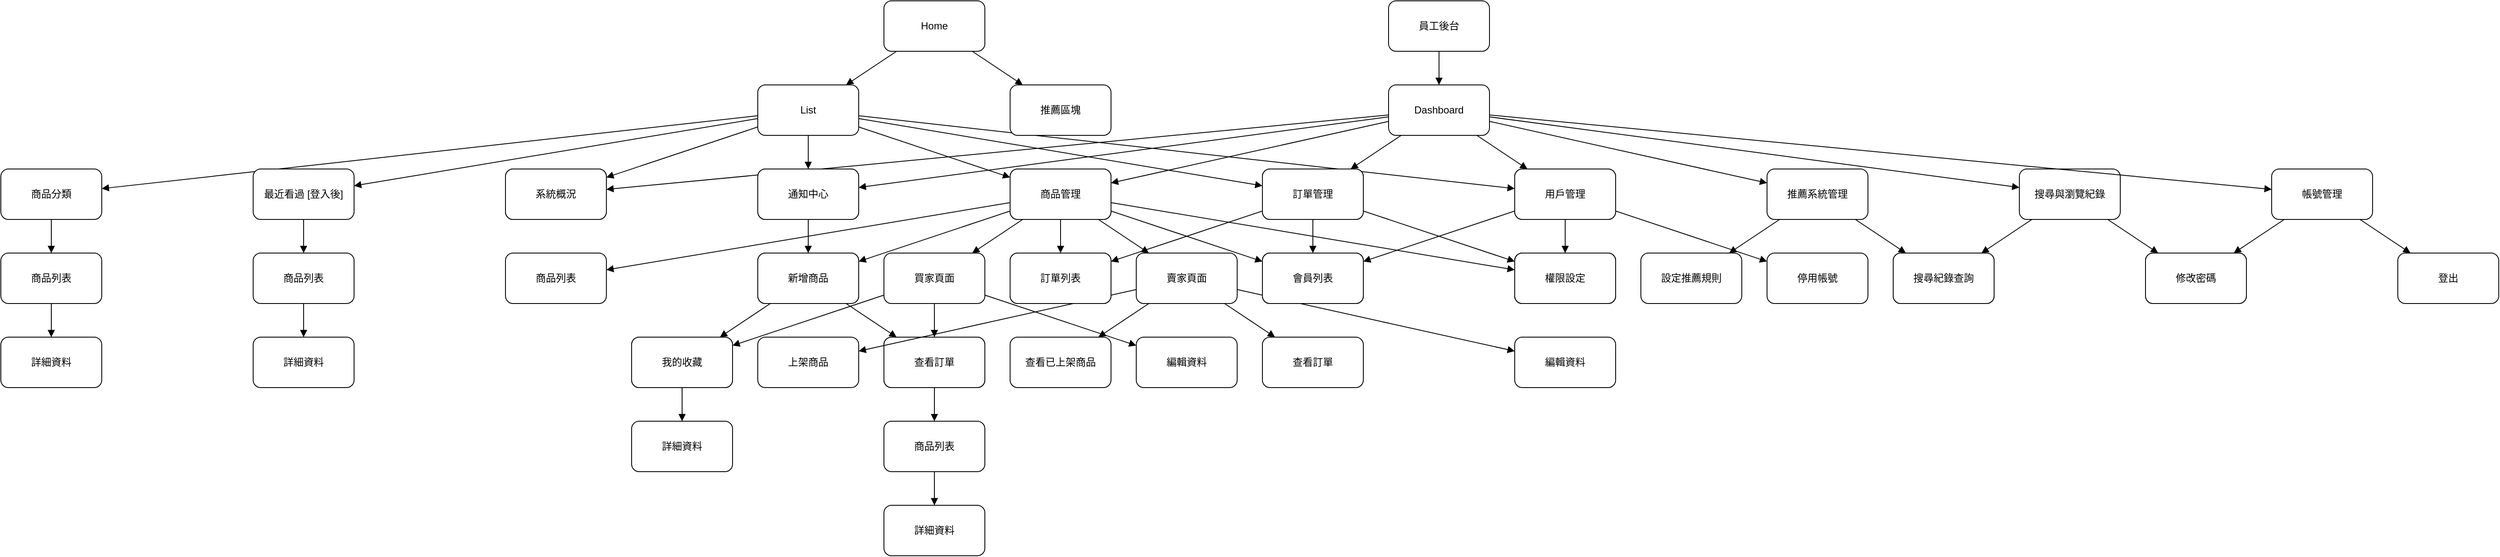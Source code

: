 <?xml version='1.0' encoding='utf-8'?>
<mxfile><diagram name="Site Map"><mxGraphModel><root><mxCell id="0" /><mxCell id="1" parent="0" /><mxCell id="3d206397-f875-4cd2-853f-6b91e66edfc9" value="Home" style="shape=rectangle;whiteSpace=wrap;html=1;rounded=1;" vertex="1" parent="1"><mxGeometry x="200" y="20" width="120" height="60" as="geometry" /></mxCell><mxCell id="9b87bd51-5d8d-45e2-9bb9-7e9aad1632ec" value="List" style="shape=rectangle;whiteSpace=wrap;html=1;rounded=1;" vertex="1" parent="1"><mxGeometry x="50" y="120" width="120" height="60" as="geometry" /></mxCell><mxCell id="5e987f69-d42d-4559-a064-7e2015666d52" edge="1" parent="1" source="3d206397-f875-4cd2-853f-6b91e66edfc9" target="9b87bd51-5d8d-45e2-9bb9-7e9aad1632ec" style="endArrow=block;"><mxGeometry relative="1" as="geometry" /></mxCell><mxCell id="6be72b25-7601-446b-b77f-d474eb9ffddd" value="商品分類" style="shape=rectangle;whiteSpace=wrap;html=1;rounded=1;" vertex="1" parent="1"><mxGeometry x="-850" y="220" width="120" height="60" as="geometry" /></mxCell><mxCell id="32380009-0530-4a8d-a0f8-6856306b8498" edge="1" parent="1" source="9b87bd51-5d8d-45e2-9bb9-7e9aad1632ec" target="6be72b25-7601-446b-b77f-d474eb9ffddd" style="endArrow=block;"><mxGeometry relative="1" as="geometry" /></mxCell><mxCell id="2dd4bce2-4673-427a-bd05-1d35ff444928" value="商品列表" style="shape=rectangle;whiteSpace=wrap;html=1;rounded=1;" vertex="1" parent="1"><mxGeometry x="-850" y="320" width="120" height="60" as="geometry" /></mxCell><mxCell id="aa29e505-e4ea-400b-92b3-e2014f8f5afd" edge="1" parent="1" source="6be72b25-7601-446b-b77f-d474eb9ffddd" target="2dd4bce2-4673-427a-bd05-1d35ff444928" style="endArrow=block;"><mxGeometry relative="1" as="geometry" /></mxCell><mxCell id="6d711754-1615-4f47-bc4b-d39d25c7d154" value="詳細資料" style="shape=rectangle;whiteSpace=wrap;html=1;rounded=1;" vertex="1" parent="1"><mxGeometry x="-850" y="420" width="120" height="60" as="geometry" /></mxCell><mxCell id="25039639-20cc-4896-a4c1-713e777b09f9" edge="1" parent="1" source="2dd4bce2-4673-427a-bd05-1d35ff444928" target="6d711754-1615-4f47-bc4b-d39d25c7d154" style="endArrow=block;"><mxGeometry relative="1" as="geometry" /></mxCell><mxCell id="4833872e-d32c-45c1-acb6-84e7abd0d59d" value="最近看過 [登入後]" style="shape=rectangle;whiteSpace=wrap;html=1;rounded=1;" vertex="1" parent="1"><mxGeometry x="-550" y="220" width="120" height="60" as="geometry" /></mxCell><mxCell id="ca98bead-3cfe-4b36-826a-489367f0cc65" edge="1" parent="1" source="9b87bd51-5d8d-45e2-9bb9-7e9aad1632ec" target="4833872e-d32c-45c1-acb6-84e7abd0d59d" style="endArrow=block;"><mxGeometry relative="1" as="geometry" /></mxCell><mxCell id="a826db84-c821-4bb6-8714-ebd036ec13da" value="商品列表" style="shape=rectangle;whiteSpace=wrap;html=1;rounded=1;" vertex="1" parent="1"><mxGeometry x="-550" y="320" width="120" height="60" as="geometry" /></mxCell><mxCell id="53828442-9502-4891-a86f-b779f98d1de6" edge="1" parent="1" source="4833872e-d32c-45c1-acb6-84e7abd0d59d" target="a826db84-c821-4bb6-8714-ebd036ec13da" style="endArrow=block;"><mxGeometry relative="1" as="geometry" /></mxCell><mxCell id="0db76928-cbaf-4651-befd-98cf4dac84bf" value="詳細資料" style="shape=rectangle;whiteSpace=wrap;html=1;rounded=1;" vertex="1" parent="1"><mxGeometry x="-550" y="420" width="120" height="60" as="geometry" /></mxCell><mxCell id="077dbed3-d3d9-49d1-8818-0df864dad190" edge="1" parent="1" source="a826db84-c821-4bb6-8714-ebd036ec13da" target="0db76928-cbaf-4651-befd-98cf4dac84bf" style="endArrow=block;"><mxGeometry relative="1" as="geometry" /></mxCell><mxCell id="038a54f9-8a1c-4fca-b4c6-6396449ef772" value="購物車 [登入後]" style="shape=rectangle;whiteSpace=wrap;html=1;rounded=1;" vertex="1" parent="1"><mxGeometry x="-250" y="220" width="120" height="60" as="geometry" /></mxCell><mxCell id="14e41635-7c10-41ce-90ac-b6c8baa59f34" edge="1" parent="1" source="9b87bd51-5d8d-45e2-9bb9-7e9aad1632ec" target="038a54f9-8a1c-4fca-b4c6-6396449ef772" style="endArrow=block;"><mxGeometry relative="1" as="geometry" /></mxCell><mxCell id="befed8cc-e13d-4207-a8e3-3f2897385ee0" value="Search" style="shape=rectangle;whiteSpace=wrap;html=1;rounded=1;" vertex="1" parent="1"><mxGeometry x="50" y="220" width="120" height="60" as="geometry" /></mxCell><mxCell id="9993aafb-3ec0-41b1-88ea-630bb58a7bae" edge="1" parent="1" source="9b87bd51-5d8d-45e2-9bb9-7e9aad1632ec" target="befed8cc-e13d-4207-a8e3-3f2897385ee0" style="endArrow=block;"><mxGeometry relative="1" as="geometry" /></mxCell><mxCell id="acffc775-44de-444e-8808-4b8f7fea5102" value="搜尋結果" style="shape=rectangle;whiteSpace=wrap;html=1;rounded=1;" vertex="1" parent="1"><mxGeometry x="50" y="320" width="120" height="60" as="geometry" /></mxCell><mxCell id="65dc237b-5331-44a8-a74f-fb801c829e69" edge="1" parent="1" source="befed8cc-e13d-4207-a8e3-3f2897385ee0" target="acffc775-44de-444e-8808-4b8f7fea5102" style="endArrow=block;"><mxGeometry relative="1" as="geometry" /></mxCell><mxCell id="1c8d8319-ab8a-4706-b6fb-e41a9805fd02" value="商品列表" style="shape=rectangle;whiteSpace=wrap;html=1;rounded=1;" vertex="1" parent="1"><mxGeometry x="-100" y="420" width="120" height="60" as="geometry" /></mxCell><mxCell id="07496f92-ae16-4abe-b36f-b091ba226e24" edge="1" parent="1" source="acffc775-44de-444e-8808-4b8f7fea5102" target="1c8d8319-ab8a-4706-b6fb-e41a9805fd02" style="endArrow=block;"><mxGeometry relative="1" as="geometry" /></mxCell><mxCell id="6447628d-7d85-4e35-816f-d10ce4d09372" value="詳細資料" style="shape=rectangle;whiteSpace=wrap;html=1;rounded=1;" vertex="1" parent="1"><mxGeometry x="-100" y="520" width="120" height="60" as="geometry" /></mxCell><mxCell id="79bb1104-dd55-4bb6-9dd6-9ced4f995e73" edge="1" parent="1" source="1c8d8319-ab8a-4706-b6fb-e41a9805fd02" target="6447628d-7d85-4e35-816f-d10ce4d09372" style="endArrow=block;"><mxGeometry relative="1" as="geometry" /></mxCell><mxCell id="3dba5f44-ba78-4e34-b6cf-d003022b6106" value="篩選功能" style="shape=rectangle;whiteSpace=wrap;html=1;rounded=1;" vertex="1" parent="1"><mxGeometry x="200" y="420" width="120" height="60" as="geometry" /></mxCell><mxCell id="7da13d7c-46b7-4e4d-b46f-883cef8a8f8f" edge="1" parent="1" source="acffc775-44de-444e-8808-4b8f7fea5102" target="3dba5f44-ba78-4e34-b6cf-d003022b6106" style="endArrow=block;"><mxGeometry relative="1" as="geometry" /></mxCell><mxCell id="df7d2809-d695-4fa4-967a-966fd5757b1d" value="商品列表" style="shape=rectangle;whiteSpace=wrap;html=1;rounded=1;" vertex="1" parent="1"><mxGeometry x="200" y="520" width="120" height="60" as="geometry" /></mxCell><mxCell id="660496da-a5e5-462d-b6a3-924927297418" edge="1" parent="1" source="3dba5f44-ba78-4e34-b6cf-d003022b6106" target="df7d2809-d695-4fa4-967a-966fd5757b1d" style="endArrow=block;"><mxGeometry relative="1" as="geometry" /></mxCell><mxCell id="5b5af405-b583-411a-bdcf-1f7a4388f20f" value="詳細資料" style="shape=rectangle;whiteSpace=wrap;html=1;rounded=1;" vertex="1" parent="1"><mxGeometry x="200" y="620" width="120" height="60" as="geometry" /></mxCell><mxCell id="33752482-97d0-4222-9787-5030b2446e6a" edge="1" parent="1" source="df7d2809-d695-4fa4-967a-966fd5757b1d" target="5b5af405-b583-411a-bdcf-1f7a4388f20f" style="endArrow=block;"><mxGeometry relative="1" as="geometry" /></mxCell><mxCell id="f0fe457f-cf46-40c2-9d04-39c1425ee2fb" value="會員中心 [登入後]" style="shape=rectangle;whiteSpace=wrap;html=1;rounded=1;" vertex="1" parent="1"><mxGeometry x="350" y="220" width="120" height="60" as="geometry" /></mxCell><mxCell id="e971e5c2-29c8-42c5-978a-8b3752120db1" edge="1" parent="1" source="9b87bd51-5d8d-45e2-9bb9-7e9aad1632ec" target="f0fe457f-cf46-40c2-9d04-39c1425ee2fb" style="endArrow=block;"><mxGeometry relative="1" as="geometry" /></mxCell><mxCell id="43bc855a-25ca-431a-93c1-f14444e7c2ab" value="買家頁面" style="shape=rectangle;whiteSpace=wrap;html=1;rounded=1;" vertex="1" parent="1"><mxGeometry x="200" y="320" width="120" height="60" as="geometry" /></mxCell><mxCell id="de8495af-bc72-4b8d-9e9d-814b8fc6c70c" edge="1" parent="1" source="f0fe457f-cf46-40c2-9d04-39c1425ee2fb" target="43bc855a-25ca-431a-93c1-f14444e7c2ab" style="endArrow=block;"><mxGeometry relative="1" as="geometry" /></mxCell><mxCell id="027f1f83-a0e8-4ade-85c1-5050c4e70872" value="我的收藏" style="shape=rectangle;whiteSpace=wrap;html=1;rounded=1;" vertex="1" parent="1"><mxGeometry x="-100" y="420" width="120" height="60" as="geometry" /></mxCell><mxCell id="32fef1e7-10f5-4d20-a3cf-1a3b6bf42045" edge="1" parent="1" source="43bc855a-25ca-431a-93c1-f14444e7c2ab" target="027f1f83-a0e8-4ade-85c1-5050c4e70872" style="endArrow=block;"><mxGeometry relative="1" as="geometry" /></mxCell><mxCell id="e67300ad-31dd-415b-a51e-83897113f565" value="查看訂單" style="shape=rectangle;whiteSpace=wrap;html=1;rounded=1;" vertex="1" parent="1"><mxGeometry x="200" y="420" width="120" height="60" as="geometry" /></mxCell><mxCell id="b2ea5499-9517-4856-9d1a-5133d83b3685" edge="1" parent="1" source="43bc855a-25ca-431a-93c1-f14444e7c2ab" target="e67300ad-31dd-415b-a51e-83897113f565" style="endArrow=block;"><mxGeometry relative="1" as="geometry" /></mxCell><mxCell id="853fac78-feb7-4fd9-b737-443ef991a92a" value="編輯資料" style="shape=rectangle;whiteSpace=wrap;html=1;rounded=1;" vertex="1" parent="1"><mxGeometry x="500" y="420" width="120" height="60" as="geometry" /></mxCell><mxCell id="88750193-f82a-4d62-9ec2-89a1e9a7217d" edge="1" parent="1" source="43bc855a-25ca-431a-93c1-f14444e7c2ab" target="853fac78-feb7-4fd9-b737-443ef991a92a" style="endArrow=block;"><mxGeometry relative="1" as="geometry" /></mxCell><mxCell id="961b2e62-6bad-4b1d-a9cc-a3676ee733aa" value="賣家頁面" style="shape=rectangle;whiteSpace=wrap;html=1;rounded=1;" vertex="1" parent="1"><mxGeometry x="500" y="320" width="120" height="60" as="geometry" /></mxCell><mxCell id="61fa8730-34d1-4363-b6c5-b3a4309b8bda" edge="1" parent="1" source="f0fe457f-cf46-40c2-9d04-39c1425ee2fb" target="961b2e62-6bad-4b1d-a9cc-a3676ee733aa" style="endArrow=block;"><mxGeometry relative="1" as="geometry" /></mxCell><mxCell id="7c9b7923-8e81-488f-8e44-a30e56958722" value="上架商品" style="shape=rectangle;whiteSpace=wrap;html=1;rounded=1;" vertex="1" parent="1"><mxGeometry x="50" y="420" width="120" height="60" as="geometry" /></mxCell><mxCell id="c2a201b9-c18e-4127-b08b-a5ca009cf558" edge="1" parent="1" source="961b2e62-6bad-4b1d-a9cc-a3676ee733aa" target="7c9b7923-8e81-488f-8e44-a30e56958722" style="endArrow=block;"><mxGeometry relative="1" as="geometry" /></mxCell><mxCell id="e0123245-2959-4a1a-9327-8573689f3d9a" value="查看已上架商品" style="shape=rectangle;whiteSpace=wrap;html=1;rounded=1;" vertex="1" parent="1"><mxGeometry x="350" y="420" width="120" height="60" as="geometry" /></mxCell><mxCell id="0203981d-a21f-4701-a59a-84c3354e5fe7" edge="1" parent="1" source="961b2e62-6bad-4b1d-a9cc-a3676ee733aa" target="e0123245-2959-4a1a-9327-8573689f3d9a" style="endArrow=block;"><mxGeometry relative="1" as="geometry" /></mxCell><mxCell id="b79b6c45-daa7-4457-909e-2a3a8fe9eb7f" value="查看訂單" style="shape=rectangle;whiteSpace=wrap;html=1;rounded=1;" vertex="1" parent="1"><mxGeometry x="650" y="420" width="120" height="60" as="geometry" /></mxCell><mxCell id="8290cb65-40bd-43d5-baee-184467abf7fe" edge="1" parent="1" source="961b2e62-6bad-4b1d-a9cc-a3676ee733aa" target="b79b6c45-daa7-4457-909e-2a3a8fe9eb7f" style="endArrow=block;"><mxGeometry relative="1" as="geometry" /></mxCell><mxCell id="e433acda-57c7-4c9a-b49e-70b5542651db" value="編輯資料" style="shape=rectangle;whiteSpace=wrap;html=1;rounded=1;" vertex="1" parent="1"><mxGeometry x="950" y="420" width="120" height="60" as="geometry" /></mxCell><mxCell id="0134ee7d-39d0-4708-84f7-2b8be1027309" edge="1" parent="1" source="961b2e62-6bad-4b1d-a9cc-a3676ee733aa" target="e433acda-57c7-4c9a-b49e-70b5542651db" style="endArrow=block;"><mxGeometry relative="1" as="geometry" /></mxCell><mxCell id="403f556c-9594-4cc1-ac08-970f3471187b" value="通知中心" style="shape=rectangle;whiteSpace=wrap;html=1;rounded=1;" vertex="1" parent="1"><mxGeometry x="650" y="220" width="120" height="60" as="geometry" /></mxCell><mxCell id="2eb05f8d-e7f0-485f-a352-c1845886d24d" edge="1" parent="1" source="9b87bd51-5d8d-45e2-9bb9-7e9aad1632ec" target="403f556c-9594-4cc1-ac08-970f3471187b" style="endArrow=block;"><mxGeometry relative="1" as="geometry" /></mxCell><mxCell id="cca66961-0449-4121-b2e9-19f68bf4167c" value="登入 / 註冊" style="shape=rectangle;whiteSpace=wrap;html=1;rounded=1;" vertex="1" parent="1"><mxGeometry x="950" y="220" width="120" height="60" as="geometry" /></mxCell><mxCell id="935ac78c-020e-49e9-8473-ea32fd5770bf" edge="1" parent="1" source="9b87bd51-5d8d-45e2-9bb9-7e9aad1632ec" target="cca66961-0449-4121-b2e9-19f68bf4167c" style="endArrow=block;"><mxGeometry relative="1" as="geometry" /></mxCell><mxCell id="95fea49d-8e84-43ce-ab2e-637b45106ae2" value="推薦區塊" style="shape=rectangle;whiteSpace=wrap;html=1;rounded=1;" vertex="1" parent="1"><mxGeometry x="350" y="120" width="120" height="60" as="geometry" /></mxCell><mxCell id="0fc6d42a-3333-4c2c-8153-a75f86eb60f4" edge="1" parent="1" source="3d206397-f875-4cd2-853f-6b91e66edfc9" target="95fea49d-8e84-43ce-ab2e-637b45106ae2" style="endArrow=block;"><mxGeometry relative="1" as="geometry" /></mxCell><mxCell id="60abee11-56c3-495f-9917-f7b5b487a537" value="員工後台" style="shape=rectangle;whiteSpace=wrap;html=1;rounded=1;" vertex="1" parent="1"><mxGeometry x="800" y="20" width="120" height="60" as="geometry" /></mxCell><mxCell id="83a362b2-a57e-4edb-9933-e455b07e83d3" value="Dashboard" style="shape=rectangle;whiteSpace=wrap;html=1;rounded=1;" vertex="1" parent="1"><mxGeometry x="800" y="120" width="120" height="60" as="geometry" /></mxCell><mxCell id="db8193cd-ea5c-42bb-9b08-5930c866f740" edge="1" parent="1" source="60abee11-56c3-495f-9917-f7b5b487a537" target="83a362b2-a57e-4edb-9933-e455b07e83d3" style="endArrow=block;"><mxGeometry relative="1" as="geometry" /></mxCell><mxCell id="9bc5fb26-0953-4018-9252-82f82b433526" value="系統概況" style="shape=rectangle;whiteSpace=wrap;html=1;rounded=1;" vertex="1" parent="1"><mxGeometry x="-250" y="220" width="120" height="60" as="geometry" /></mxCell><mxCell id="b3312ada-cc67-4107-8332-367d3f1238c9" edge="1" parent="1" source="83a362b2-a57e-4edb-9933-e455b07e83d3" target="9bc5fb26-0953-4018-9252-82f82b433526" style="endArrow=block;"><mxGeometry relative="1" as="geometry" /></mxCell><mxCell id="9e018d9a-a1e3-4176-b537-23e16bd905c5" value="通知中心" style="shape=rectangle;whiteSpace=wrap;html=1;rounded=1;" vertex="1" parent="1"><mxGeometry x="50" y="220" width="120" height="60" as="geometry" /></mxCell><mxCell id="dd32e2b9-e524-49a4-be53-2068b5d815d9" edge="1" parent="1" source="83a362b2-a57e-4edb-9933-e455b07e83d3" target="9e018d9a-a1e3-4176-b537-23e16bd905c5" style="endArrow=block;"><mxGeometry relative="1" as="geometry" /></mxCell><mxCell id="79e1068a-6716-470c-baec-d0ea955d209d" value="商品管理" style="shape=rectangle;whiteSpace=wrap;html=1;rounded=1;" vertex="1" parent="1"><mxGeometry x="350" y="220" width="120" height="60" as="geometry" /></mxCell><mxCell id="5c6aa822-d019-4de4-8424-d8c55f42f95c" edge="1" parent="1" source="83a362b2-a57e-4edb-9933-e455b07e83d3" target="79e1068a-6716-470c-baec-d0ea955d209d" style="endArrow=block;"><mxGeometry relative="1" as="geometry" /></mxCell><mxCell id="1011eeb4-7482-41db-bda0-14e5e848642f" value="商品列表" style="shape=rectangle;whiteSpace=wrap;html=1;rounded=1;" vertex="1" parent="1"><mxGeometry x="-250" y="320" width="120" height="60" as="geometry" /></mxCell><mxCell id="197f071c-7f83-4c9b-b4c8-f4f71e6749ab" edge="1" parent="1" source="79e1068a-6716-470c-baec-d0ea955d209d" target="1011eeb4-7482-41db-bda0-14e5e848642f" style="endArrow=block;"><mxGeometry relative="1" as="geometry" /></mxCell><mxCell id="6852289d-cd89-4a1e-b23e-0325922a40eb" value="新增商品" style="shape=rectangle;whiteSpace=wrap;html=1;rounded=1;" vertex="1" parent="1"><mxGeometry x="50" y="320" width="120" height="60" as="geometry" /></mxCell><mxCell id="54875783-2e8c-48fa-bb80-bb8c575d4654" edge="1" parent="1" source="79e1068a-6716-470c-baec-d0ea955d209d" target="6852289d-cd89-4a1e-b23e-0325922a40eb" style="endArrow=block;"><mxGeometry relative="1" as="geometry" /></mxCell><mxCell id="6344810a-4cd3-4366-ba31-6c229d8d686b" value="編輯商品" style="shape=rectangle;whiteSpace=wrap;html=1;rounded=1;" vertex="1" parent="1"><mxGeometry x="350" y="320" width="120" height="60" as="geometry" /></mxCell><mxCell id="f8d9209d-54fe-4b46-a9dc-cc556bae6a97" edge="1" parent="1" source="79e1068a-6716-470c-baec-d0ea955d209d" target="6344810a-4cd3-4366-ba31-6c229d8d686b" style="endArrow=block;"><mxGeometry relative="1" as="geometry" /></mxCell><mxCell id="d2bebc6d-2042-4e48-8598-8cc71ac1af77" value="商品分類管理" style="shape=rectangle;whiteSpace=wrap;html=1;rounded=1;" vertex="1" parent="1"><mxGeometry x="650" y="320" width="120" height="60" as="geometry" /></mxCell><mxCell id="c893b6f7-9a65-4c76-ac06-aa80a8f6bf79" edge="1" parent="1" source="79e1068a-6716-470c-baec-d0ea955d209d" target="d2bebc6d-2042-4e48-8598-8cc71ac1af77" style="endArrow=block;"><mxGeometry relative="1" as="geometry" /></mxCell><mxCell id="74f0c740-f00b-437d-a107-f3ed5e77ae87" value="庫存管理" style="shape=rectangle;whiteSpace=wrap;html=1;rounded=1;" vertex="1" parent="1"><mxGeometry x="950" y="320" width="120" height="60" as="geometry" /></mxCell><mxCell id="2f9aa815-db09-4a1a-8096-0759e450d6de" edge="1" parent="1" source="79e1068a-6716-470c-baec-d0ea955d209d" target="74f0c740-f00b-437d-a107-f3ed5e77ae87" style="endArrow=block;"><mxGeometry relative="1" as="geometry" /></mxCell><mxCell id="34f8ef06-956f-4203-af83-e291541e8809" value="訂單管理" style="shape=rectangle;whiteSpace=wrap;html=1;rounded=1;" vertex="1" parent="1"><mxGeometry x="650" y="220" width="120" height="60" as="geometry" /></mxCell><mxCell id="b126f6ba-a3ec-4162-9947-a31f7b40f28c" edge="1" parent="1" source="83a362b2-a57e-4edb-9933-e455b07e83d3" target="34f8ef06-956f-4203-af83-e291541e8809" style="endArrow=block;"><mxGeometry relative="1" as="geometry" /></mxCell><mxCell id="6b58a4f0-cbcb-408e-b114-2ff8ea0990ad" value="訂單列表" style="shape=rectangle;whiteSpace=wrap;html=1;rounded=1;" vertex="1" parent="1"><mxGeometry x="350" y="320" width="120" height="60" as="geometry" /></mxCell><mxCell id="906d1023-0995-46d3-87b6-226086cc3a61" edge="1" parent="1" source="34f8ef06-956f-4203-af83-e291541e8809" target="6b58a4f0-cbcb-408e-b114-2ff8ea0990ad" style="endArrow=block;"><mxGeometry relative="1" as="geometry" /></mxCell><mxCell id="3d64956f-a050-4a47-8894-100f8fe67b4b" value="訂單詳情" style="shape=rectangle;whiteSpace=wrap;html=1;rounded=1;" vertex="1" parent="1"><mxGeometry x="650" y="320" width="120" height="60" as="geometry" /></mxCell><mxCell id="14b5f3a2-374f-44c4-81b6-db285cf5f57d" edge="1" parent="1" source="34f8ef06-956f-4203-af83-e291541e8809" target="3d64956f-a050-4a47-8894-100f8fe67b4b" style="endArrow=block;"><mxGeometry relative="1" as="geometry" /></mxCell><mxCell id="17b1ec27-3027-4fb2-9f0c-6b8efd88ff4d" value="出貨處理" style="shape=rectangle;whiteSpace=wrap;html=1;rounded=1;" vertex="1" parent="1"><mxGeometry x="950" y="320" width="120" height="60" as="geometry" /></mxCell><mxCell id="3515599a-e6c1-44b9-beca-d48b42dfadcd" edge="1" parent="1" source="34f8ef06-956f-4203-af83-e291541e8809" target="17b1ec27-3027-4fb2-9f0c-6b8efd88ff4d" style="endArrow=block;"><mxGeometry relative="1" as="geometry" /></mxCell><mxCell id="a8c4586b-845f-4a36-870c-3c291dd7649e" value="用戶管理" style="shape=rectangle;whiteSpace=wrap;html=1;rounded=1;" vertex="1" parent="1"><mxGeometry x="950" y="220" width="120" height="60" as="geometry" /></mxCell><mxCell id="ef9381bc-3cc2-4b50-9ee6-5d59db8fe6f3" edge="1" parent="1" source="83a362b2-a57e-4edb-9933-e455b07e83d3" target="a8c4586b-845f-4a36-870c-3c291dd7649e" style="endArrow=block;"><mxGeometry relative="1" as="geometry" /></mxCell><mxCell id="c869a185-d3c1-4c2d-899b-0fe3f4f789ba" value="會員列表" style="shape=rectangle;whiteSpace=wrap;html=1;rounded=1;" vertex="1" parent="1"><mxGeometry x="650" y="320" width="120" height="60" as="geometry" /></mxCell><mxCell id="be47dd71-5a24-4274-96ea-945f72cf6714" edge="1" parent="1" source="a8c4586b-845f-4a36-870c-3c291dd7649e" target="c869a185-d3c1-4c2d-899b-0fe3f4f789ba" style="endArrow=block;"><mxGeometry relative="1" as="geometry" /></mxCell><mxCell id="f9f77481-23f7-4593-8faa-c2c3de782cdb" value="權限設定" style="shape=rectangle;whiteSpace=wrap;html=1;rounded=1;" vertex="1" parent="1"><mxGeometry x="950" y="320" width="120" height="60" as="geometry" /></mxCell><mxCell id="bcf3cd66-a458-4564-a701-577e1c9c7c63" edge="1" parent="1" source="a8c4586b-845f-4a36-870c-3c291dd7649e" target="f9f77481-23f7-4593-8faa-c2c3de782cdb" style="endArrow=block;"><mxGeometry relative="1" as="geometry" /></mxCell><mxCell id="375fa7fc-c15f-4d4c-ad40-bc74de05ad56" value="停用帳號" style="shape=rectangle;whiteSpace=wrap;html=1;rounded=1;" vertex="1" parent="1"><mxGeometry x="1250" y="320" width="120" height="60" as="geometry" /></mxCell><mxCell id="dd0e9e0e-2cfc-4063-a70a-1abca956ae7c" edge="1" parent="1" source="a8c4586b-845f-4a36-870c-3c291dd7649e" target="375fa7fc-c15f-4d4c-ad40-bc74de05ad56" style="endArrow=block;"><mxGeometry relative="1" as="geometry" /></mxCell><mxCell id="5a163bca-e443-4133-a771-994d60c9f87c" value="推薦系統管理" style="shape=rectangle;whiteSpace=wrap;html=1;rounded=1;" vertex="1" parent="1"><mxGeometry x="1250" y="220" width="120" height="60" as="geometry" /></mxCell><mxCell id="1ffd3a12-97f6-4d0c-ad42-87dc1a225a99" edge="1" parent="1" source="83a362b2-a57e-4edb-9933-e455b07e83d3" target="5a163bca-e443-4133-a771-994d60c9f87c" style="endArrow=block;"><mxGeometry relative="1" as="geometry" /></mxCell><mxCell id="332e6b8a-86e1-434e-b0cc-48ad5e7b0520" value="設定推薦規則" style="shape=rectangle;whiteSpace=wrap;html=1;rounded=1;" vertex="1" parent="1"><mxGeometry x="1100" y="320" width="120" height="60" as="geometry" /></mxCell><mxCell id="1b80d38f-7489-44d5-aacc-ac80362aa899" edge="1" parent="1" source="5a163bca-e443-4133-a771-994d60c9f87c" target="332e6b8a-86e1-434e-b0cc-48ad5e7b0520" style="endArrow=block;"><mxGeometry relative="1" as="geometry" /></mxCell><mxCell id="348b53bb-0979-47bb-bc02-79b14f1f958c" value="編輯推薦內容" style="shape=rectangle;whiteSpace=wrap;html=1;rounded=1;" vertex="1" parent="1"><mxGeometry x="1400" y="320" width="120" height="60" as="geometry" /></mxCell><mxCell id="09fa0c23-5b4b-4018-b6cb-ae0519a67740" edge="1" parent="1" source="5a163bca-e443-4133-a771-994d60c9f87c" target="348b53bb-0979-47bb-bc02-79b14f1f958c" style="endArrow=block;"><mxGeometry relative="1" as="geometry" /></mxCell><mxCell id="e76d1b0f-3b7b-45b2-bb95-e21f368e5e03" value="搜尋與瀏覽紀錄" style="shape=rectangle;whiteSpace=wrap;html=1;rounded=1;" vertex="1" parent="1"><mxGeometry x="1550" y="220" width="120" height="60" as="geometry" /></mxCell><mxCell id="07c03baa-b2c8-4f1a-9a33-1daf1ffff3d4" edge="1" parent="1" source="83a362b2-a57e-4edb-9933-e455b07e83d3" target="e76d1b0f-3b7b-45b2-bb95-e21f368e5e03" style="endArrow=block;"><mxGeometry relative="1" as="geometry" /></mxCell><mxCell id="dd06813f-1e77-47c3-9f55-991c140afef3" value="搜尋紀錄查詢" style="shape=rectangle;whiteSpace=wrap;html=1;rounded=1;" vertex="1" parent="1"><mxGeometry x="1400" y="320" width="120" height="60" as="geometry" /></mxCell><mxCell id="ca6aa057-1015-4c69-9ab5-bc09ed1840b2" edge="1" parent="1" source="e76d1b0f-3b7b-45b2-bb95-e21f368e5e03" target="dd06813f-1e77-47c3-9f55-991c140afef3" style="endArrow=block;"><mxGeometry relative="1" as="geometry" /></mxCell><mxCell id="461cf4a3-cb83-438a-922b-2edc8238cae6" value="最近瀏覽商品紀錄" style="shape=rectangle;whiteSpace=wrap;html=1;rounded=1;" vertex="1" parent="1"><mxGeometry x="1700" y="320" width="120" height="60" as="geometry" /></mxCell><mxCell id="fb836fd1-785c-435b-adeb-93dd2d9defe7" edge="1" parent="1" source="e76d1b0f-3b7b-45b2-bb95-e21f368e5e03" target="461cf4a3-cb83-438a-922b-2edc8238cae6" style="endArrow=block;"><mxGeometry relative="1" as="geometry" /></mxCell><mxCell id="13ca2ff0-7ee0-4971-ad8b-ced9e34ae7ad" value="帳號管理" style="shape=rectangle;whiteSpace=wrap;html=1;rounded=1;" vertex="1" parent="1"><mxGeometry x="1850" y="220" width="120" height="60" as="geometry" /></mxCell><mxCell id="5669931f-46dc-431b-adbe-20c6f12a39e1" edge="1" parent="1" source="83a362b2-a57e-4edb-9933-e455b07e83d3" target="13ca2ff0-7ee0-4971-ad8b-ced9e34ae7ad" style="endArrow=block;"><mxGeometry relative="1" as="geometry" /></mxCell><mxCell id="ddaf6b9a-dff2-434b-aa81-fe474dae0161" value="修改密碼" style="shape=rectangle;whiteSpace=wrap;html=1;rounded=1;" vertex="1" parent="1"><mxGeometry x="1700" y="320" width="120" height="60" as="geometry" /></mxCell><mxCell id="54238d59-a640-4407-84c4-fb0feec62a72" edge="1" parent="1" source="13ca2ff0-7ee0-4971-ad8b-ced9e34ae7ad" target="ddaf6b9a-dff2-434b-aa81-fe474dae0161" style="endArrow=block;"><mxGeometry relative="1" as="geometry" /></mxCell><mxCell id="843f158c-001c-4b89-b6ea-5882c16008f3" value="登出" style="shape=rectangle;whiteSpace=wrap;html=1;rounded=1;" vertex="1" parent="1"><mxGeometry x="2000" y="320" width="120" height="60" as="geometry" /></mxCell><mxCell id="829932e7-b658-4376-8c7e-70818a6729ea" edge="1" parent="1" source="13ca2ff0-7ee0-4971-ad8b-ced9e34ae7ad" target="843f158c-001c-4b89-b6ea-5882c16008f3" style="endArrow=block;"><mxGeometry relative="1" as="geometry" /></mxCell></root></mxGraphModel></diagram></mxfile>